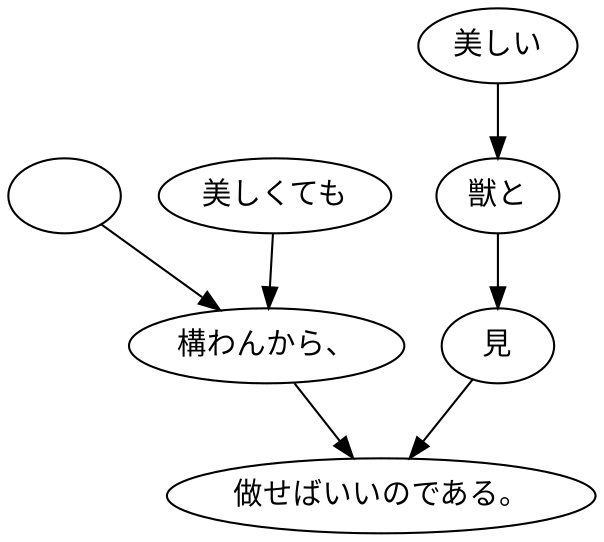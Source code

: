 digraph graph4280 {
	node0 [label="　"];
	node1 [label="美しくても"];
	node2 [label="構わんから、"];
	node3 [label="美しい"];
	node4 [label="獣と"];
	node5 [label="見"];
	node6 [label="做せばいいのである。"];
	node0 -> node2;
	node1 -> node2;
	node2 -> node6;
	node3 -> node4;
	node4 -> node5;
	node5 -> node6;
}
